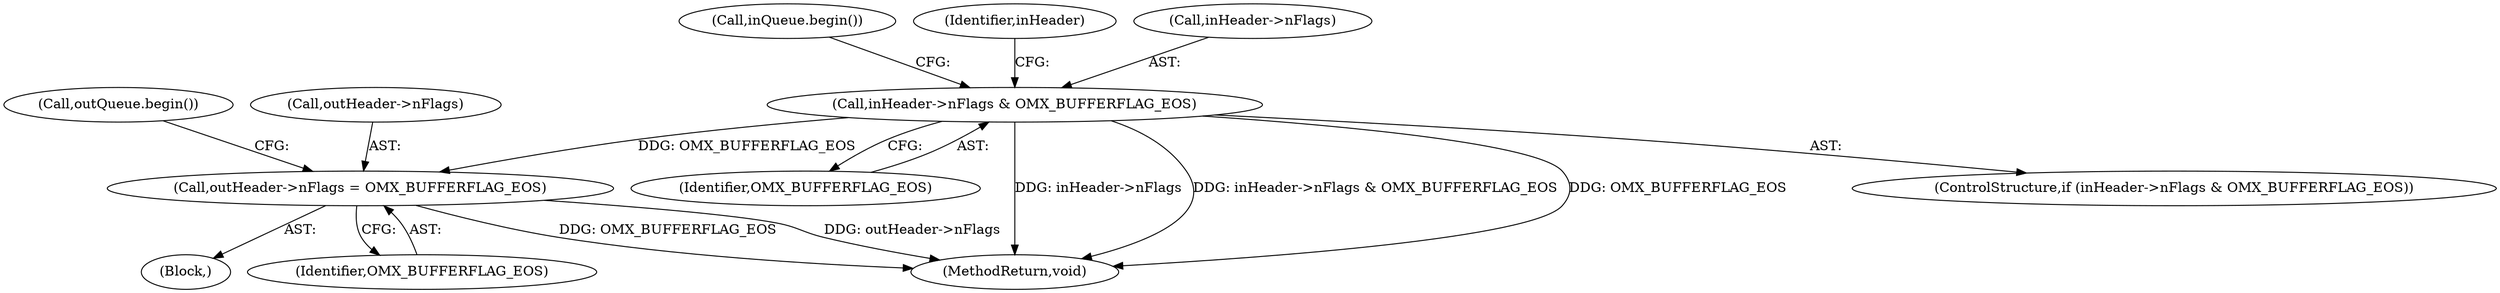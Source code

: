 digraph "0_Android_daa85dac2055b22dabbb3b4e537597e6ab73a866@pointer" {
"1000171" [label="(Call,inHeader->nFlags & OMX_BUFFERFLAG_EOS)"];
"1000191" [label="(Call,outHeader->nFlags = OMX_BUFFERFLAG_EOS)"];
"1000175" [label="(Identifier,OMX_BUFFERFLAG_EOS)"];
"1000191" [label="(Call,outHeader->nFlags = OMX_BUFFERFLAG_EOS)"];
"1000176" [label="(Block,)"];
"1000195" [label="(Identifier,OMX_BUFFERFLAG_EOS)"];
"1000197" [label="(Call,outQueue.begin())"];
"1000171" [label="(Call,inHeader->nFlags & OMX_BUFFERFLAG_EOS)"];
"1000630" [label="(MethodReturn,void)"];
"1000192" [label="(Call,outHeader->nFlags)"];
"1000178" [label="(Call,inQueue.begin())"];
"1000209" [label="(Identifier,inHeader)"];
"1000172" [label="(Call,inHeader->nFlags)"];
"1000170" [label="(ControlStructure,if (inHeader->nFlags & OMX_BUFFERFLAG_EOS))"];
"1000171" -> "1000170"  [label="AST: "];
"1000171" -> "1000175"  [label="CFG: "];
"1000172" -> "1000171"  [label="AST: "];
"1000175" -> "1000171"  [label="AST: "];
"1000178" -> "1000171"  [label="CFG: "];
"1000209" -> "1000171"  [label="CFG: "];
"1000171" -> "1000630"  [label="DDG: inHeader->nFlags"];
"1000171" -> "1000630"  [label="DDG: inHeader->nFlags & OMX_BUFFERFLAG_EOS"];
"1000171" -> "1000630"  [label="DDG: OMX_BUFFERFLAG_EOS"];
"1000171" -> "1000191"  [label="DDG: OMX_BUFFERFLAG_EOS"];
"1000191" -> "1000176"  [label="AST: "];
"1000191" -> "1000195"  [label="CFG: "];
"1000192" -> "1000191"  [label="AST: "];
"1000195" -> "1000191"  [label="AST: "];
"1000197" -> "1000191"  [label="CFG: "];
"1000191" -> "1000630"  [label="DDG: OMX_BUFFERFLAG_EOS"];
"1000191" -> "1000630"  [label="DDG: outHeader->nFlags"];
}
